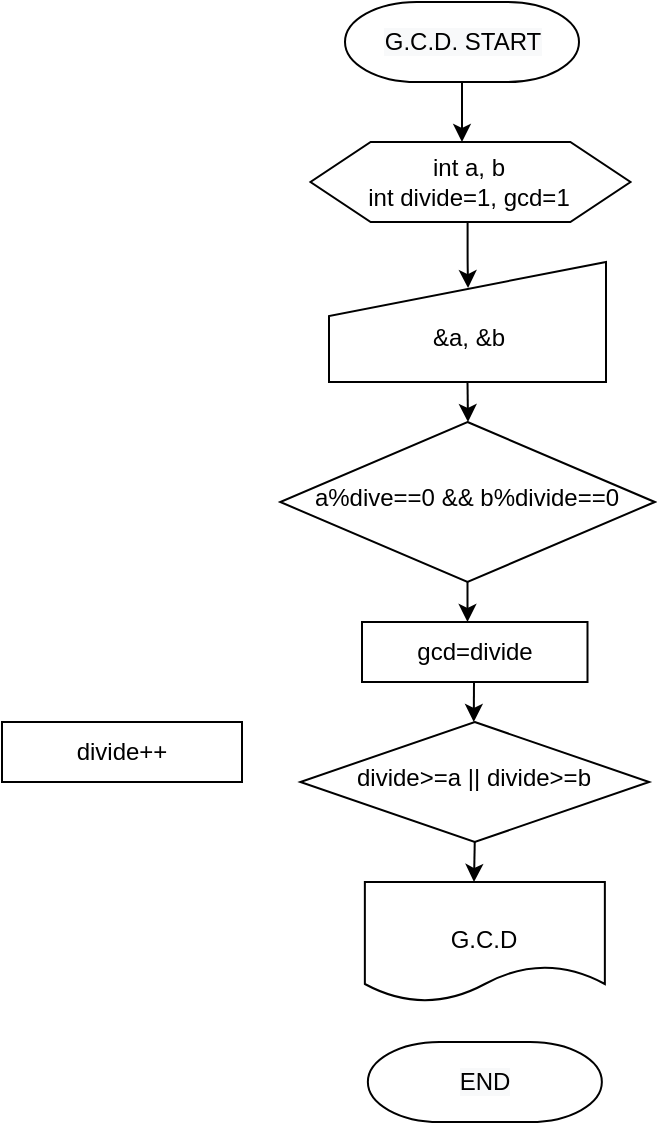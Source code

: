 <mxfile version="20.2.7" type="github">
  <diagram id="C5RBs43oDa-KdzZeNtuy" name="Page-1">
    <mxGraphModel dx="850" dy="583" grid="1" gridSize="10" guides="1" tooltips="1" connect="1" arrows="1" fold="1" page="1" pageScale="1" pageWidth="827" pageHeight="1169" math="0" shadow="0">
      <root>
        <mxCell id="WIyWlLk6GJQsqaUBKTNV-0" />
        <mxCell id="WIyWlLk6GJQsqaUBKTNV-1" parent="WIyWlLk6GJQsqaUBKTNV-0" />
        <mxCell id="2qad8ecKXoKiEnVZrQ0q-31" value="" style="edgeStyle=orthogonalEdgeStyle;orthogonalLoop=1;jettySize=auto;html=1;entryX=0.468;entryY=0;entryDx=0;entryDy=0;entryPerimeter=0;" edge="1" parent="WIyWlLk6GJQsqaUBKTNV-1" source="WIyWlLk6GJQsqaUBKTNV-10" target="2qad8ecKXoKiEnVZrQ0q-14">
          <mxGeometry relative="1" as="geometry" />
        </mxCell>
        <mxCell id="WIyWlLk6GJQsqaUBKTNV-10" value="a%dive==0 &amp;amp;&amp;amp; b%divide==0" style="rhombus;whiteSpace=wrap;html=1;shadow=0;fontFamily=Helvetica;fontSize=12;align=center;strokeWidth=1;spacing=6;spacingTop=-4;" parent="WIyWlLk6GJQsqaUBKTNV-1" vertex="1">
          <mxGeometry x="289.13" y="260" width="187.25" height="80" as="geometry" />
        </mxCell>
        <mxCell id="2qad8ecKXoKiEnVZrQ0q-2" value="" style="verticalLabelPosition=bottom;verticalAlign=top;html=1;shape=hexagon;perimeter=hexagonPerimeter2;arcSize=6;size=0.188;rounded=0;shadow=0;glass=0;" vertex="1" parent="WIyWlLk6GJQsqaUBKTNV-1">
          <mxGeometry x="304.25" y="120" width="160" height="40" as="geometry" />
        </mxCell>
        <mxCell id="2qad8ecKXoKiEnVZrQ0q-4" value="&lt;br&gt;&amp;amp;a, &amp;amp;b" style="html=1;strokeWidth=1;shape=manualInput;whiteSpace=wrap;rounded=0;size=27;arcSize=11;shadow=0;glass=0;" vertex="1" parent="WIyWlLk6GJQsqaUBKTNV-1">
          <mxGeometry x="313.5" y="180" width="138.5" height="60" as="geometry" />
        </mxCell>
        <mxCell id="2qad8ecKXoKiEnVZrQ0q-5" value="&lt;span style=&quot;color: rgb(0, 0, 0); font-family: Helvetica; font-size: 12px; font-style: normal; font-variant-ligatures: normal; font-variant-caps: normal; font-weight: 400; letter-spacing: normal; orphans: 2; text-indent: 0px; text-transform: none; widows: 2; word-spacing: 0px; -webkit-text-stroke-width: 0px; background-color: rgb(248, 249, 250); text-decoration-thickness: initial; text-decoration-style: initial; text-decoration-color: initial; float: none; display: inline !important;&quot;&gt;G.C.D. START&lt;/span&gt;" style="strokeWidth=1;html=1;shape=mxgraph.flowchart.terminator;whiteSpace=wrap;rounded=0;shadow=0;glass=0;align=center;" vertex="1" parent="WIyWlLk6GJQsqaUBKTNV-1">
          <mxGeometry x="321.5" y="50" width="117" height="40" as="geometry" />
        </mxCell>
        <mxCell id="2qad8ecKXoKiEnVZrQ0q-27" value="" style="edgeStyle=orthogonalEdgeStyle;orthogonalLoop=1;jettySize=auto;html=1;entryX=0.502;entryY=0.217;entryDx=0;entryDy=0;entryPerimeter=0;" edge="1" parent="WIyWlLk6GJQsqaUBKTNV-1" source="2qad8ecKXoKiEnVZrQ0q-12" target="2qad8ecKXoKiEnVZrQ0q-4">
          <mxGeometry relative="1" as="geometry" />
        </mxCell>
        <mxCell id="2qad8ecKXoKiEnVZrQ0q-12" value="int a, b&lt;br&gt;int divide=1, gcd=1" style="text;html=1;resizable=0;autosize=1;align=center;verticalAlign=middle;points=[];fillColor=none;strokeColor=none;rounded=0;shadow=0;glass=0;" vertex="1" parent="WIyWlLk6GJQsqaUBKTNV-1">
          <mxGeometry x="322.75" y="120" width="120" height="40" as="geometry" />
        </mxCell>
        <mxCell id="2qad8ecKXoKiEnVZrQ0q-14" value="gcd=divide" style="rounded=0;whiteSpace=wrap;html=1;shadow=0;glass=0;strokeWidth=1;" vertex="1" parent="WIyWlLk6GJQsqaUBKTNV-1">
          <mxGeometry x="330" y="360" width="112.75" height="30" as="geometry" />
        </mxCell>
        <mxCell id="2qad8ecKXoKiEnVZrQ0q-15" value="divide&amp;gt;=a || divide&amp;gt;=b" style="rhombus;whiteSpace=wrap;html=1;shadow=0;fontFamily=Helvetica;fontSize=12;align=center;strokeWidth=1;spacing=6;spacingTop=-4;" vertex="1" parent="WIyWlLk6GJQsqaUBKTNV-1">
          <mxGeometry x="299.19" y="410" width="174.37" height="60" as="geometry" />
        </mxCell>
        <mxCell id="2qad8ecKXoKiEnVZrQ0q-16" value="&lt;br&gt;G.C.D" style="shape=document;whiteSpace=wrap;html=1;boundedLbl=1;shadow=0;glass=0;strokeWidth=1;" vertex="1" parent="WIyWlLk6GJQsqaUBKTNV-1">
          <mxGeometry x="331.43" y="490" width="120" height="60" as="geometry" />
        </mxCell>
        <mxCell id="2qad8ecKXoKiEnVZrQ0q-17" value="&lt;span style=&quot;color: rgb(0, 0, 0); font-family: Helvetica; font-size: 12px; font-style: normal; font-variant-ligatures: normal; font-variant-caps: normal; font-weight: 400; letter-spacing: normal; orphans: 2; text-indent: 0px; text-transform: none; widows: 2; word-spacing: 0px; -webkit-text-stroke-width: 0px; background-color: rgb(248, 249, 250); text-decoration-thickness: initial; text-decoration-style: initial; text-decoration-color: initial; float: none; display: inline !important;&quot;&gt;END&lt;/span&gt;" style="strokeWidth=1;html=1;shape=mxgraph.flowchart.terminator;whiteSpace=wrap;rounded=0;shadow=0;glass=0;align=center;" vertex="1" parent="WIyWlLk6GJQsqaUBKTNV-1">
          <mxGeometry x="332.93" y="570" width="117" height="40" as="geometry" />
        </mxCell>
        <mxCell id="2qad8ecKXoKiEnVZrQ0q-18" value="divide++" style="rounded=0;whiteSpace=wrap;html=1;shadow=0;glass=0;strokeWidth=1;" vertex="1" parent="WIyWlLk6GJQsqaUBKTNV-1">
          <mxGeometry x="150" y="410" width="120" height="30" as="geometry" />
        </mxCell>
        <mxCell id="2qad8ecKXoKiEnVZrQ0q-22" value="" style="endArrow=classic;html=1;entryX=0.477;entryY=0;entryDx=0;entryDy=0;entryPerimeter=0;" edge="1" parent="WIyWlLk6GJQsqaUBKTNV-1" target="2qad8ecKXoKiEnVZrQ0q-12">
          <mxGeometry width="50" height="50" relative="1" as="geometry">
            <mxPoint x="380" y="90" as="sourcePoint" />
            <mxPoint x="430" y="40" as="targetPoint" />
          </mxGeometry>
        </mxCell>
        <mxCell id="2qad8ecKXoKiEnVZrQ0q-29" value="" style="endArrow=classic;html=1;exitX=0.5;exitY=1;exitDx=0;exitDy=0;" edge="1" parent="WIyWlLk6GJQsqaUBKTNV-1" source="2qad8ecKXoKiEnVZrQ0q-4">
          <mxGeometry width="50" height="50" relative="1" as="geometry">
            <mxPoint x="390" y="100" as="sourcePoint" />
            <mxPoint x="383" y="260" as="targetPoint" />
          </mxGeometry>
        </mxCell>
        <mxCell id="2qad8ecKXoKiEnVZrQ0q-33" value="" style="endArrow=classic;html=1;" edge="1" parent="WIyWlLk6GJQsqaUBKTNV-1">
          <mxGeometry width="50" height="50" relative="1" as="geometry">
            <mxPoint x="386" y="390" as="sourcePoint" />
            <mxPoint x="385.88" y="410" as="targetPoint" />
          </mxGeometry>
        </mxCell>
        <mxCell id="2qad8ecKXoKiEnVZrQ0q-39" value="" style="endArrow=classic;html=1;exitX=0.5;exitY=1;exitDx=0;exitDy=0;" edge="1" parent="WIyWlLk6GJQsqaUBKTNV-1" source="2qad8ecKXoKiEnVZrQ0q-15">
          <mxGeometry width="50" height="50" relative="1" as="geometry">
            <mxPoint x="390" y="440" as="sourcePoint" />
            <mxPoint x="386" y="490" as="targetPoint" />
          </mxGeometry>
        </mxCell>
      </root>
    </mxGraphModel>
  </diagram>
</mxfile>

